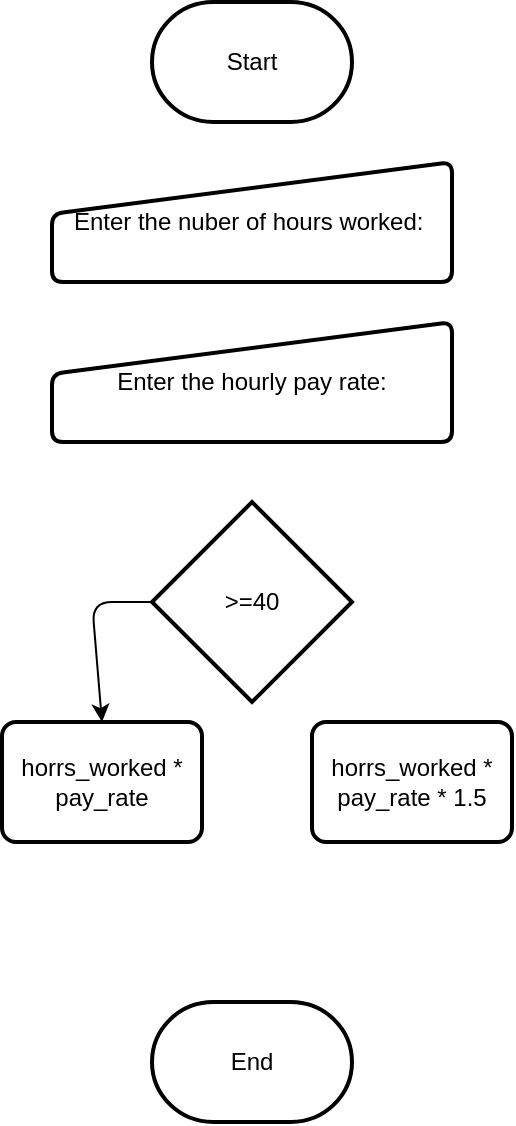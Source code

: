 <mxfile>
    <diagram id="PPVjA-e34o3-95qj74OF" name="Page-1">
        <mxGraphModel dx="266" dy="619" grid="1" gridSize="10" guides="1" tooltips="1" connect="1" arrows="1" fold="1" page="1" pageScale="1" pageWidth="850" pageHeight="1100" math="0" shadow="0">
            <root>
                <mxCell id="0"/>
                <mxCell id="1" parent="0"/>
                <mxCell id="3" value="Start" style="strokeWidth=2;html=1;shape=mxgraph.flowchart.terminator;whiteSpace=wrap;" vertex="1" parent="1">
                    <mxGeometry x="450" y="180" width="100" height="60" as="geometry"/>
                </mxCell>
                <mxCell id="4" value="End" style="strokeWidth=2;html=1;shape=mxgraph.flowchart.terminator;whiteSpace=wrap;" vertex="1" parent="1">
                    <mxGeometry x="450" y="680" width="100" height="60" as="geometry"/>
                </mxCell>
                <mxCell id="5" value="Enter the nuber of hours worked:&amp;nbsp;" style="html=1;strokeWidth=2;shape=manualInput;whiteSpace=wrap;rounded=1;size=26;arcSize=11;" vertex="1" parent="1">
                    <mxGeometry x="400" y="260" width="200" height="60" as="geometry"/>
                </mxCell>
                <mxCell id="6" value="Enter the hourly pay rate:" style="html=1;strokeWidth=2;shape=manualInput;whiteSpace=wrap;rounded=1;size=26;arcSize=11;" vertex="1" parent="1">
                    <mxGeometry x="400" y="340" width="200" height="60" as="geometry"/>
                </mxCell>
                <mxCell id="10" style="edgeStyle=none;html=1;entryX=0.5;entryY=0;entryDx=0;entryDy=0;" edge="1" parent="1" source="7" target="8">
                    <mxGeometry relative="1" as="geometry">
                        <Array as="points">
                            <mxPoint x="420" y="480"/>
                        </Array>
                    </mxGeometry>
                </mxCell>
                <mxCell id="7" value="&amp;gt;=40" style="strokeWidth=2;html=1;shape=mxgraph.flowchart.decision;whiteSpace=wrap;" vertex="1" parent="1">
                    <mxGeometry x="450" y="430" width="100" height="100" as="geometry"/>
                </mxCell>
                <mxCell id="8" value="horrs_worked * pay_rate" style="rounded=1;whiteSpace=wrap;html=1;absoluteArcSize=1;arcSize=14;strokeWidth=2;" vertex="1" parent="1">
                    <mxGeometry x="375" y="540" width="100" height="60" as="geometry"/>
                </mxCell>
                <mxCell id="9" value="horrs_worked * pay_rate * 1.5" style="rounded=1;whiteSpace=wrap;html=1;absoluteArcSize=1;arcSize=14;strokeWidth=2;" vertex="1" parent="1">
                    <mxGeometry x="530" y="540" width="100" height="60" as="geometry"/>
                </mxCell>
            </root>
        </mxGraphModel>
    </diagram>
</mxfile>